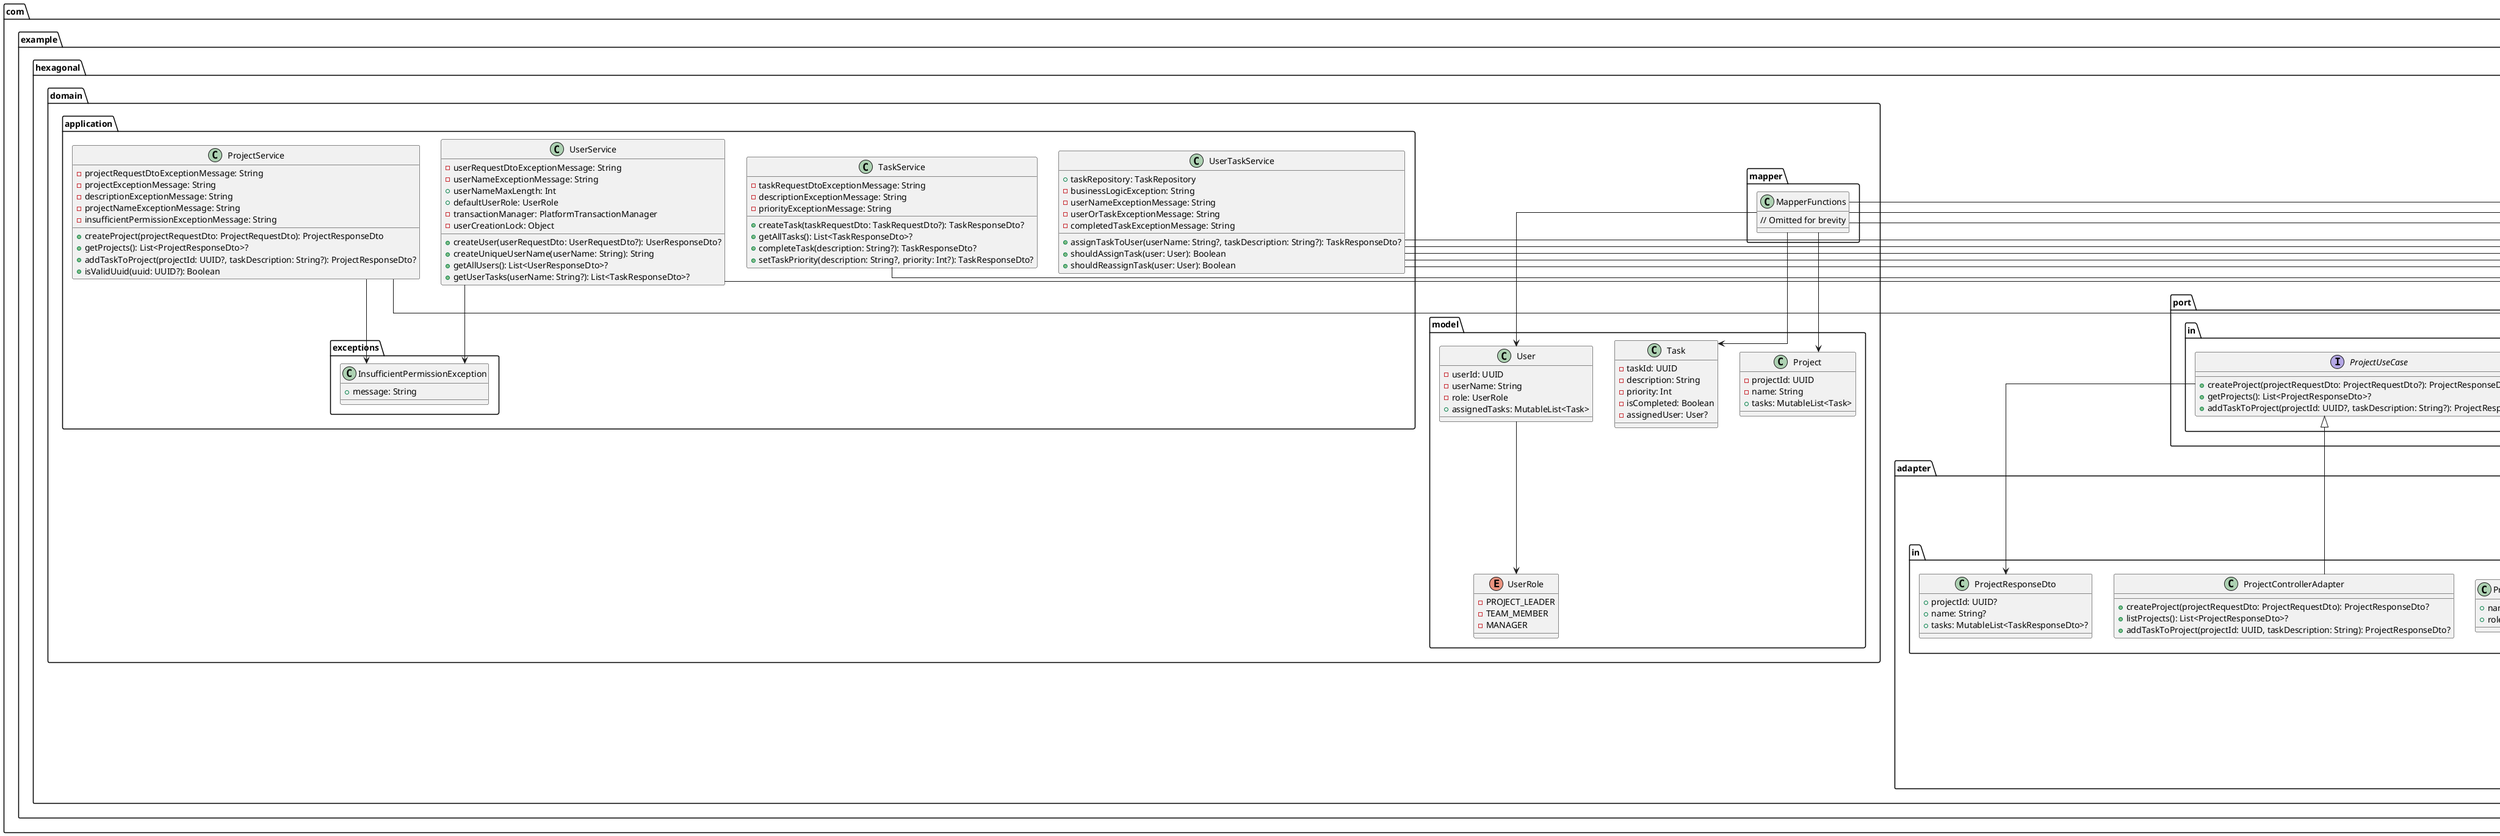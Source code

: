 @startuml
skinparam linetype ortho
skinparam ranksep 50

package "com.example.hexagonal.adapter.in" {
    class ProjectControllerAdapter {
        +createProject(projectRequestDto: ProjectRequestDto): ProjectResponseDto?
        +listProjects(): List<ProjectResponseDto>?
        +addTaskToProject(projectId: UUID, taskDescription: String): ProjectResponseDto?
    }

    class TaskControllerAdapter {
        +createTask(taskRequestDto: TaskRequestDto): TaskResponseDto?
        +listTasks(): List<TaskResponseDto>?
        +setTaskPriority(taskDescription: String, priority: Int): TaskResponseDto?
        +completeTask(taskDescription: String): TaskResponseDto?
    }

    class UserControllerAdapter {
        +createUser(userRequestDto: UserRequestDto): UserResponseDto?
        +listUsers(): List<UserResponseDto>?
        +getUserTasks(userName: String): List<TaskResponseDto>?
    }

    class UserTaskControllerAdapter {
        +assignTaskToUser(userName: String, task: TaskRequestDto): TaskResponseDto?
    }

    class ProjectRequestDto {
        +name: String?
        +role: UserRole?
    }

    class ProjectResponseDto {
        +projectId: UUID?
        +name: String?
        +tasks: MutableList<TaskResponseDto>?
    }

    class TaskRequestDto {
        +description: String?
    }

    class TaskResponseDto {
        +description: String?
        +isCompleted: Boolean?
        +priority: Int?
    }

    class UserRequestDto {
        +userName: String?
        +role: UserRole?
    }

    class UserResponseDto {
        +userName: String?
        +role: UserRole?
    }
}

package "com.example.hexagonal.adapter.out.persistence" {
    class ProjectRepositoryAdapter {
        -projects: MutableMap<UUID, ProjectEntity>
        +saveProject(project: ProjectEntity): ProjectEntity
        +getProjectById(projectId: UUID): ProjectEntity?
        +allProjects: MutableMap<UUID, ProjectEntity>
    }

    class TaskRepositoryAdapter {
        -tasks: MutableList<TaskEntity>
        +saveTask(task: TaskEntity): TaskEntity
        +allTasks: List<TaskEntity>
    }

    class UserRepositoryAdapter {
        -users: MutableList<UserEntity>
        +getUserByUsername(username: String?): UserEntity?
        +saveUser(userEntity: UserEntity): UserEntity
        +allUsers: List<UserEntity>
    }
}

package "com.example.hexagonal.adapter.out.transaction" {
    class SpringTransactionalAdapter {
        -transactionStatus: TransactionStatus
        +beginTransaction()
        +commitTransaction()
        +rollbackTransaction()
    }
}

package "com.example.hexagonal.domain.application" {
    class ProjectService {
        -projectRequestDtoExceptionMessage: String
        -projectExceptionMessage: String
        -descriptionExceptionMessage: String
        -projectNameExceptionMessage: String
        -insufficientPermissionExceptionMessage: String
        +createProject(projectRequestDto: ProjectRequestDto): ProjectResponseDto
        +getProjects(): List<ProjectResponseDto>?
        +addTaskToProject(projectId: UUID?, taskDescription: String?): ProjectResponseDto?
        +isValidUuid(uuid: UUID?): Boolean
    }

    class TaskService {
        -taskRequestDtoExceptionMessage: String
        -descriptionExceptionMessage: String
        -priorityExceptionMessage: String
        +createTask(taskRequestDto: TaskRequestDto?): TaskResponseDto?
        +getAllTasks(): List<TaskResponseDto>?
        +completeTask(description: String?): TaskResponseDto?
        +setTaskPriority(description: String?, priority: Int?): TaskResponseDto?
    }

    class UserService {
        -userRequestDtoExceptionMessage: String
        -userNameExceptionMessage: String
        +userNameMaxLength: Int
        +defaultUserRole: UserRole
        -transactionManager: PlatformTransactionManager
        -userCreationLock: Object
        +createUser(userRequestDto: UserRequestDto?): UserResponseDto?
        +createUniqueUserName(userName: String): String
        +getAllUsers(): List<UserResponseDto>?
        +getUserTasks(userName: String?): List<TaskResponseDto>?
    }

    class UserTaskService {
        +taskRepository: TaskRepository
        -businessLogicException: String
        -userNameExceptionMessage: String
        -userOrTaskExceptionMessage: String
        -completedTaskExceptionMessage: String
        +assignTaskToUser(userName: String?, taskDescription: String?): TaskResponseDto?
        +shouldAssignTask(user: User): Boolean
        +shouldReassignTask(user: User): Boolean
    }
}

package "com.example.hexagonal.domain.application.exceptions" {
    class InsufficientPermissionException {
        +message: String
    }
}

package "com.example.hexagonal.domain.mapper" {
    class MapperFunctions {
        // Omitted for brevity
    }
}

package "com.example.hexagonal.domain.model" {
    class Project {
        -projectId: UUID
        -name: String
        +tasks: MutableList<Task>
    }

    class Task {
        -taskId: UUID
        -description: String
        -priority: Int
        -isCompleted: Boolean
        -assignedUser: User?
    }

    class User {
        -userId: UUID
        -userName: String
        -role: UserRole
        +assignedTasks: MutableList<Task>
    }

    enum UserRole {
        -PROJECT_LEADER
        -TEAM_MEMBER
        -MANAGER
    }
}

package "com.example.hexagonal.port.in" {
    interface ProjectUseCase {
        +createProject(projectRequestDto: ProjectRequestDto?): ProjectResponseDto?
        +getProjects(): List<ProjectResponseDto>?
        +addTaskToProject(projectId: UUID?, taskDescription: String?): ProjectResponseDto?
    }

    interface TaskUseCase {
        +createTask(taskRequestDto: TaskRequestDto?): TaskResponseDto?
        +getAllTasks(): List<TaskResponseDto>?
        +setTaskPriority(description: String?, priority: Int?): TaskResponseDto?
        +completeTask(description: String?): TaskResponseDto?
    }

    interface UserTaskUseCase {
        +assignTaskToUser(userName: String?, taskRequestDto: TaskRequestDto?): TaskResponseDto?
    }

    interface UserUseCase {
        +createUser(userRequestDto: UserRequestDto?): UserResponseDto?
        +getAllUsers(): List<UserResponseDto>?
        +getUserTasks(userName: String?): List<TaskResponseDto>?
    }
}

package "com.example.hexagonal.port.out" {
    interface ProjectRepositoryPort {
        +saveProject(project: ProjectEntity): ProjectEntity
        +getProjectById(projectId: UUID): ProjectEntity?
        +allProjects: MutableMap<UUID, ProjectEntity>
    }

    interface TaskRepositoryPort {
        +saveTask(task: TaskEntity): TaskEntity
        +allTasks: List<TaskEntity>
    }

    interface UserRepositoryPort {
        +getUserByUsername(username: String?): UserEntity?
        +saveUser(userEntity: UserEntity): UserEntity
        +allUsers: List<UserEntity>
    }

    interface TransactionalPort {
        +beginTransaction()
        +commitTransaction()
        +rollbackTransaction()
    }
}

package "com.example.hexagonal.adapter.out.persistence.model" {
    class ProjectEntity {
        -projectId: UUID
        -name: String
        +tasks: MutableList<Task>
    }

    class TaskEntity {
        -description: String
        +priority: Int
        +isCompleted: Boolean
        +assignedUser: User?
    }

    class UserEntity {
        -userName: String
        -role: UserRole
        +assignedTasks: MutableList<Task>
    }
}

ProjectControllerAdapter --|> ProjectUseCase
TaskControllerAdapter --|> TaskUseCase
UserControllerAdapter --|> UserUseCase
UserTaskControllerAdapter --|> UserTaskUseCase

ProjectService --|> ProjectRepositoryPort
TaskService --|> TaskRepositoryPort
UserService --|> UserRepositoryPort
UserTaskService --|> UserRepositoryPort
UserTaskService --|> TaskRepositoryPort

ProjectService --> InsufficientPermissionException
UserService --> InsufficientPermissionException

UserTaskService --> TaskEntity
UserTaskService --> UserEntity
UserTaskService --> TaskResponseDto

MapperFunctions --> ProjectEntity
MapperFunctions --> TaskEntity
MapperFunctions --> UserEntity
MapperFunctions --> Project
MapperFunctions --> Task
MapperFunctions --> User

ProjectUseCase --> ProjectRequestDto
ProjectUseCase --> ProjectResponseDto
TaskUseCase --> TaskRequestDto
TaskUseCase --> TaskResponseDto
UserUseCase --> UserRequestDto
UserUseCase --> UserResponseDto

UserTaskUseCase --> TaskRequestDto
UserTaskUseCase --> TaskResponseDto

ProjectRepositoryPort --> ProjectEntity
TaskRepositoryPort --> TaskEntity
UserRepositoryPort --> UserEntity
User --> UserRole

SpringTransactionalAdapter --|> TransactionalPort

@enduml
